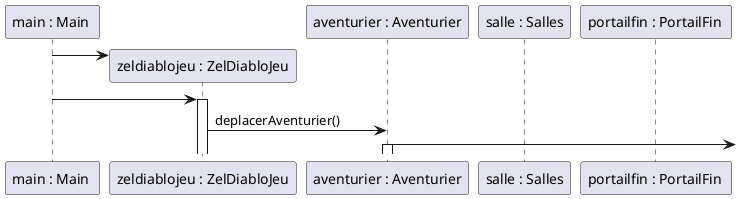 @startuml

Participant "main : Main " as m
create "zeldiablojeu : ZelDiabloJeu" as j
Participant "aventurier : Aventurier" as av
Participant "salle : Salles" as s
Participant "portailfin : PortailFin " as pf
m->j 
m->j 
activate j
j->av : deplacerAventurier()
av->
activate av


@enduml
